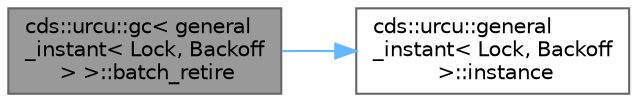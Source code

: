 digraph "cds::urcu::gc&lt; general_instant&lt; Lock, Backoff &gt; &gt;::batch_retire"
{
 // LATEX_PDF_SIZE
  bgcolor="transparent";
  edge [fontname=Helvetica,fontsize=10,labelfontname=Helvetica,labelfontsize=10];
  node [fontname=Helvetica,fontsize=10,shape=box,height=0.2,width=0.4];
  rankdir="LR";
  Node1 [id="Node000001",label="cds::urcu::gc\< general\l_instant\< Lock, Backoff\l \> \>::batch_retire",height=0.2,width=0.4,color="gray40", fillcolor="grey60", style="filled", fontcolor="black",tooltip="Frees chain [ itFirst, itLast) in one synchronization cycle"];
  Node1 -> Node2 [id="edge1_Node000001_Node000002",color="steelblue1",style="solid",tooltip=" "];
  Node2 [id="Node000002",label="cds::urcu::general\l_instant\< Lock, Backoff\l \>::instance",height=0.2,width=0.4,color="grey40", fillcolor="white", style="filled",URL="$classcds_1_1urcu_1_1general__instant.html#a43027c794d76dfd1d6e7a24c746656e6",tooltip=" "];
}
